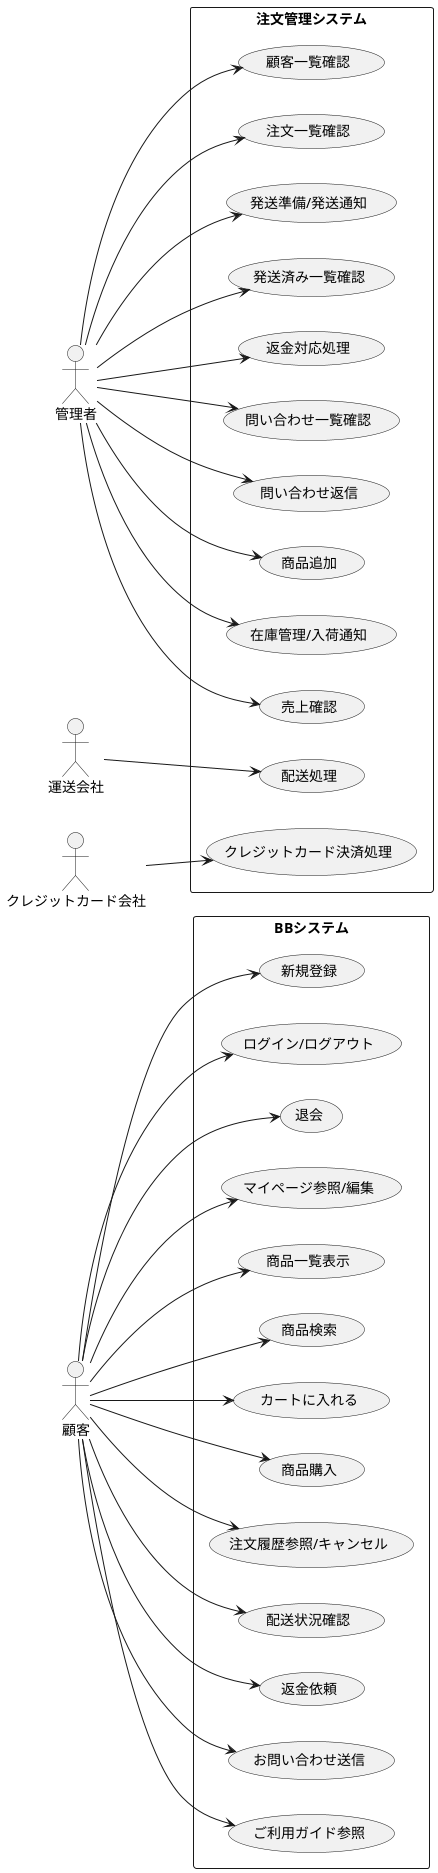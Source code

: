 @startuml  
left to right direction

actor Customer as "顧客"
actor Admin as "管理者"
actor Carrier as "運送会社"
actor CreditCompany as "クレジットカード会社"

rectangle "BBシステム"{
  (新規登録) as UC1
  (ログイン/ログアウト) as UC2
  (退会) as UC3
  (マイページ参照/編集) as UC4
  (商品一覧表示) as UC5
  (商品検索) as UC6
  (カートに入れる) as UC7
  (商品購入) as UC8
  (注文履歴参照/キャンセル) as UC9
  (配送状況確認) as UC10
  (返金依頼) as UC12
  
  (お問い合わせ送信) as UC11
  (ご利用ガイド参照) as UC13
} 

rectangle "注文管理システム" {

  (顧客一覧確認) as UC14
  (注文一覧確認) as UC15
  (発送準備/発送通知) as UC16
  (発送済み一覧確認) as UC17
  (返金対応処理) as UC18
  
  (問い合わせ一覧確認) as UC19
  (問い合わせ返信) as UC20
  
  (商品追加) as UC21
  (在庫管理/入荷通知) as UC22
  (売上確認) as UC23

  (配送処理) as UC24
  (クレジットカード決済処理) as UC25
}


Customer --> UC1
Customer --> UC2
Customer --> UC3
Customer --> UC4
Customer --> UC5
Customer --> UC6
Customer --> UC7
Customer --> UC8
Customer --> UC9
Customer --> UC10
Customer --> UC12
Customer --> UC11
Customer --> UC13


Admin --> UC14
Admin --> UC15
Admin --> UC16
Admin --> UC17
Admin --> UC18
Admin --> UC19
Admin --> UC20
Admin --> UC21
Admin --> UC22
Admin --> UC23


Carrier --> UC24
CreditCompany --> UC25

@enduml
